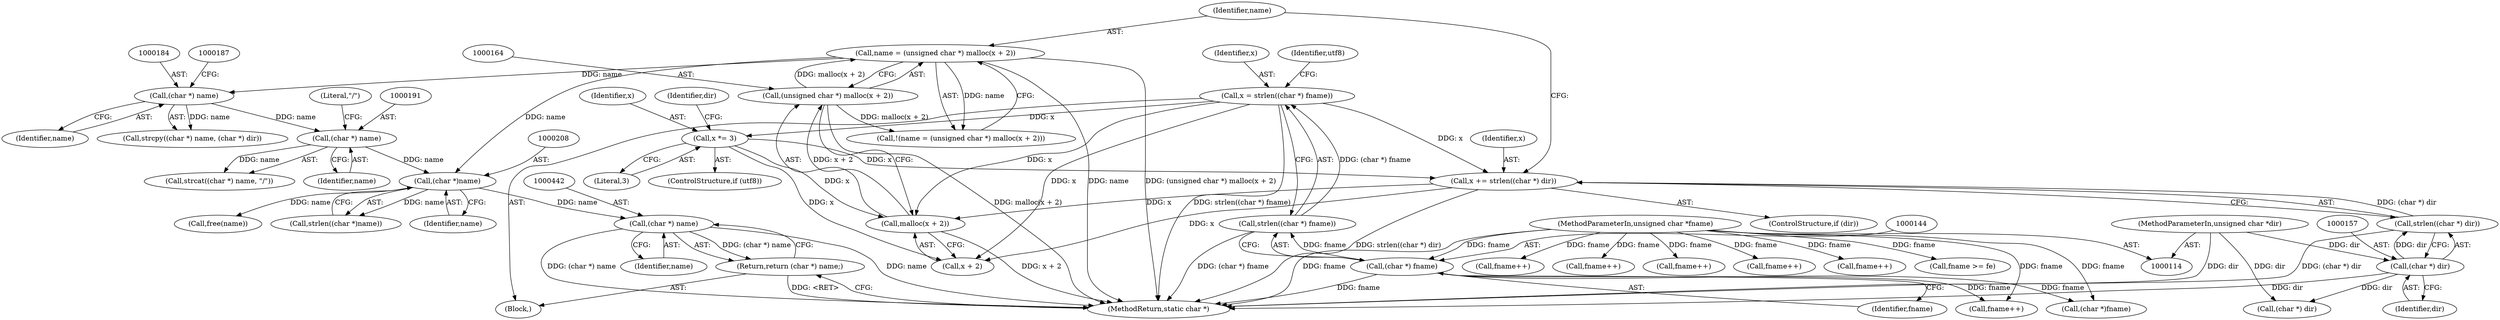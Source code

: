 digraph "1_libmspack_7cadd489698be117c47efcadd742651594429e6d@pointer" {
"1000441" [label="(Call,(char *) name)"];
"1000207" [label="(Call,(char *)name)"];
"1000161" [label="(Call,name = (unsigned char *) malloc(x + 2))"];
"1000163" [label="(Call,(unsigned char *) malloc(x + 2))"];
"1000165" [label="(Call,malloc(x + 2))"];
"1000140" [label="(Call,x = strlen((char *) fname))"];
"1000142" [label="(Call,strlen((char *) fname))"];
"1000143" [label="(Call,(char *) fname)"];
"1000115" [label="(MethodParameterIn,unsigned char *fname)"];
"1000148" [label="(Call,x *= 3)"];
"1000153" [label="(Call,x += strlen((char *) dir))"];
"1000155" [label="(Call,strlen((char *) dir))"];
"1000156" [label="(Call,(char *) dir)"];
"1000116" [label="(MethodParameterIn,unsigned char *dir)"];
"1000190" [label="(Call,(char *) name)"];
"1000183" [label="(Call,(char *) name)"];
"1000440" [label="(Return,return (char *) name;)"];
"1000140" [label="(Call,x = strlen((char *) fname))"];
"1000154" [label="(Identifier,x)"];
"1000291" [label="(Call,fname++)"];
"1000148" [label="(Call,x *= 3)"];
"1000116" [label="(MethodParameterIn,unsigned char *dir)"];
"1000238" [label="(Call,fname++)"];
"1000155" [label="(Call,strlen((char *) dir))"];
"1000190" [label="(Call,(char *) name)"];
"1000147" [label="(Identifier,utf8)"];
"1000216" [label="(Call,(char *)fname)"];
"1000142" [label="(Call,strlen((char *) fname))"];
"1000192" [label="(Identifier,name)"];
"1000189" [label="(Call,strcat((char *) name, \"/\"))"];
"1000145" [label="(Identifier,fname)"];
"1000441" [label="(Call,(char *) name)"];
"1000183" [label="(Call,(char *) name)"];
"1000444" [label="(MethodReturn,static char *)"];
"1000151" [label="(ControlStructure,if (dir))"];
"1000152" [label="(Identifier,dir)"];
"1000146" [label="(ControlStructure,if (utf8))"];
"1000443" [label="(Identifier,name)"];
"1000153" [label="(Call,x += strlen((char *) dir))"];
"1000156" [label="(Call,(char *) dir)"];
"1000440" [label="(Return,return (char *) name;)"];
"1000149" [label="(Identifier,x)"];
"1000163" [label="(Call,(unsigned char *) malloc(x + 2))"];
"1000266" [label="(Call,fname++)"];
"1000186" [label="(Call,(char *) dir)"];
"1000160" [label="(Call,!(name = (unsigned char *) malloc(x + 2)))"];
"1000299" [label="(Call,fname++)"];
"1000407" [label="(Call,fname++)"];
"1000185" [label="(Identifier,name)"];
"1000199" [label="(Call,fname++)"];
"1000158" [label="(Identifier,dir)"];
"1000165" [label="(Call,malloc(x + 2))"];
"1000166" [label="(Call,x + 2)"];
"1000225" [label="(Call,fname >= fe)"];
"1000162" [label="(Identifier,name)"];
"1000182" [label="(Call,strcpy((char *) name, (char *) dir))"];
"1000209" [label="(Identifier,name)"];
"1000207" [label="(Call,(char *)name)"];
"1000229" [label="(Call,free(name))"];
"1000150" [label="(Literal,3)"];
"1000206" [label="(Call,strlen((char *)name))"];
"1000120" [label="(Block,)"];
"1000141" [label="(Identifier,x)"];
"1000161" [label="(Call,name = (unsigned char *) malloc(x + 2))"];
"1000193" [label="(Literal,\"/\")"];
"1000115" [label="(MethodParameterIn,unsigned char *fname)"];
"1000143" [label="(Call,(char *) fname)"];
"1000441" -> "1000440"  [label="AST: "];
"1000441" -> "1000443"  [label="CFG: "];
"1000442" -> "1000441"  [label="AST: "];
"1000443" -> "1000441"  [label="AST: "];
"1000440" -> "1000441"  [label="CFG: "];
"1000441" -> "1000444"  [label="DDG: name"];
"1000441" -> "1000444"  [label="DDG: (char *) name"];
"1000441" -> "1000440"  [label="DDG: (char *) name"];
"1000207" -> "1000441"  [label="DDG: name"];
"1000207" -> "1000206"  [label="AST: "];
"1000207" -> "1000209"  [label="CFG: "];
"1000208" -> "1000207"  [label="AST: "];
"1000209" -> "1000207"  [label="AST: "];
"1000206" -> "1000207"  [label="CFG: "];
"1000207" -> "1000206"  [label="DDG: name"];
"1000161" -> "1000207"  [label="DDG: name"];
"1000190" -> "1000207"  [label="DDG: name"];
"1000207" -> "1000229"  [label="DDG: name"];
"1000161" -> "1000160"  [label="AST: "];
"1000161" -> "1000163"  [label="CFG: "];
"1000162" -> "1000161"  [label="AST: "];
"1000163" -> "1000161"  [label="AST: "];
"1000160" -> "1000161"  [label="CFG: "];
"1000161" -> "1000444"  [label="DDG: (unsigned char *) malloc(x + 2)"];
"1000161" -> "1000444"  [label="DDG: name"];
"1000161" -> "1000160"  [label="DDG: name"];
"1000163" -> "1000161"  [label="DDG: malloc(x + 2)"];
"1000161" -> "1000183"  [label="DDG: name"];
"1000163" -> "1000165"  [label="CFG: "];
"1000164" -> "1000163"  [label="AST: "];
"1000165" -> "1000163"  [label="AST: "];
"1000163" -> "1000444"  [label="DDG: malloc(x + 2)"];
"1000163" -> "1000160"  [label="DDG: malloc(x + 2)"];
"1000165" -> "1000163"  [label="DDG: x + 2"];
"1000165" -> "1000166"  [label="CFG: "];
"1000166" -> "1000165"  [label="AST: "];
"1000165" -> "1000444"  [label="DDG: x + 2"];
"1000140" -> "1000165"  [label="DDG: x"];
"1000148" -> "1000165"  [label="DDG: x"];
"1000153" -> "1000165"  [label="DDG: x"];
"1000140" -> "1000120"  [label="AST: "];
"1000140" -> "1000142"  [label="CFG: "];
"1000141" -> "1000140"  [label="AST: "];
"1000142" -> "1000140"  [label="AST: "];
"1000147" -> "1000140"  [label="CFG: "];
"1000140" -> "1000444"  [label="DDG: strlen((char *) fname)"];
"1000142" -> "1000140"  [label="DDG: (char *) fname"];
"1000140" -> "1000148"  [label="DDG: x"];
"1000140" -> "1000153"  [label="DDG: x"];
"1000140" -> "1000166"  [label="DDG: x"];
"1000142" -> "1000143"  [label="CFG: "];
"1000143" -> "1000142"  [label="AST: "];
"1000142" -> "1000444"  [label="DDG: (char *) fname"];
"1000143" -> "1000142"  [label="DDG: fname"];
"1000143" -> "1000145"  [label="CFG: "];
"1000144" -> "1000143"  [label="AST: "];
"1000145" -> "1000143"  [label="AST: "];
"1000143" -> "1000444"  [label="DDG: fname"];
"1000115" -> "1000143"  [label="DDG: fname"];
"1000143" -> "1000199"  [label="DDG: fname"];
"1000143" -> "1000216"  [label="DDG: fname"];
"1000115" -> "1000114"  [label="AST: "];
"1000115" -> "1000444"  [label="DDG: fname"];
"1000115" -> "1000199"  [label="DDG: fname"];
"1000115" -> "1000216"  [label="DDG: fname"];
"1000115" -> "1000225"  [label="DDG: fname"];
"1000115" -> "1000238"  [label="DDG: fname"];
"1000115" -> "1000266"  [label="DDG: fname"];
"1000115" -> "1000291"  [label="DDG: fname"];
"1000115" -> "1000299"  [label="DDG: fname"];
"1000115" -> "1000407"  [label="DDG: fname"];
"1000148" -> "1000146"  [label="AST: "];
"1000148" -> "1000150"  [label="CFG: "];
"1000149" -> "1000148"  [label="AST: "];
"1000150" -> "1000148"  [label="AST: "];
"1000152" -> "1000148"  [label="CFG: "];
"1000148" -> "1000153"  [label="DDG: x"];
"1000148" -> "1000166"  [label="DDG: x"];
"1000153" -> "1000151"  [label="AST: "];
"1000153" -> "1000155"  [label="CFG: "];
"1000154" -> "1000153"  [label="AST: "];
"1000155" -> "1000153"  [label="AST: "];
"1000162" -> "1000153"  [label="CFG: "];
"1000153" -> "1000444"  [label="DDG: strlen((char *) dir)"];
"1000155" -> "1000153"  [label="DDG: (char *) dir"];
"1000153" -> "1000166"  [label="DDG: x"];
"1000155" -> "1000156"  [label="CFG: "];
"1000156" -> "1000155"  [label="AST: "];
"1000155" -> "1000444"  [label="DDG: (char *) dir"];
"1000156" -> "1000155"  [label="DDG: dir"];
"1000156" -> "1000158"  [label="CFG: "];
"1000157" -> "1000156"  [label="AST: "];
"1000158" -> "1000156"  [label="AST: "];
"1000156" -> "1000444"  [label="DDG: dir"];
"1000116" -> "1000156"  [label="DDG: dir"];
"1000156" -> "1000186"  [label="DDG: dir"];
"1000116" -> "1000114"  [label="AST: "];
"1000116" -> "1000444"  [label="DDG: dir"];
"1000116" -> "1000186"  [label="DDG: dir"];
"1000190" -> "1000189"  [label="AST: "];
"1000190" -> "1000192"  [label="CFG: "];
"1000191" -> "1000190"  [label="AST: "];
"1000192" -> "1000190"  [label="AST: "];
"1000193" -> "1000190"  [label="CFG: "];
"1000190" -> "1000189"  [label="DDG: name"];
"1000183" -> "1000190"  [label="DDG: name"];
"1000183" -> "1000182"  [label="AST: "];
"1000183" -> "1000185"  [label="CFG: "];
"1000184" -> "1000183"  [label="AST: "];
"1000185" -> "1000183"  [label="AST: "];
"1000187" -> "1000183"  [label="CFG: "];
"1000183" -> "1000182"  [label="DDG: name"];
"1000440" -> "1000120"  [label="AST: "];
"1000444" -> "1000440"  [label="CFG: "];
"1000440" -> "1000444"  [label="DDG: <RET>"];
}
